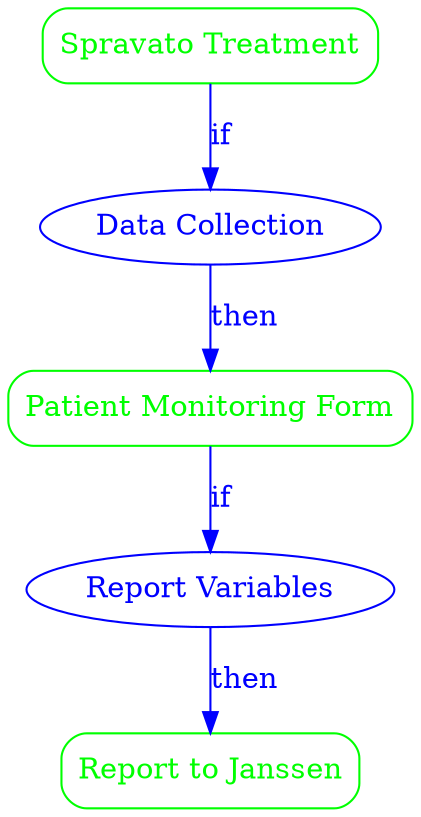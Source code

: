 digraph {
    rankdir=TB;

    // Populations
    spravato [label="Spravato Treatment" shape=box, style=rounded, color=green, fontcolor=green];
    monitoring_form [label="Patient Monitoring Form" shape=box, style=rounded, color=green, fontcolor=green];
    janssen [label="Report to Janssen" shape=box, style=rounded, color=green, fontcolor=green];

    // Criteria
    data_collection [label="Data Collection" shape=ellipse, color=blue, fontcolor=blue, comment="Collect data for required patient monitoring form"];
    report_variables [label="Report Variables" shape=ellipse, color=blue, fontcolor=blue, comment="Report variables back to Janssen"];

    // Edges
    spravato -> data_collection [label="if", color=blue, fontcolor=blue];
    data_collection -> monitoring_form [label="then", color=blue, fontcolor=blue];
    monitoring_form -> report_variables [label="if", color=blue, fontcolor=blue];
    report_variables -> janssen [label="then", color=blue, fontcolor=blue];
}